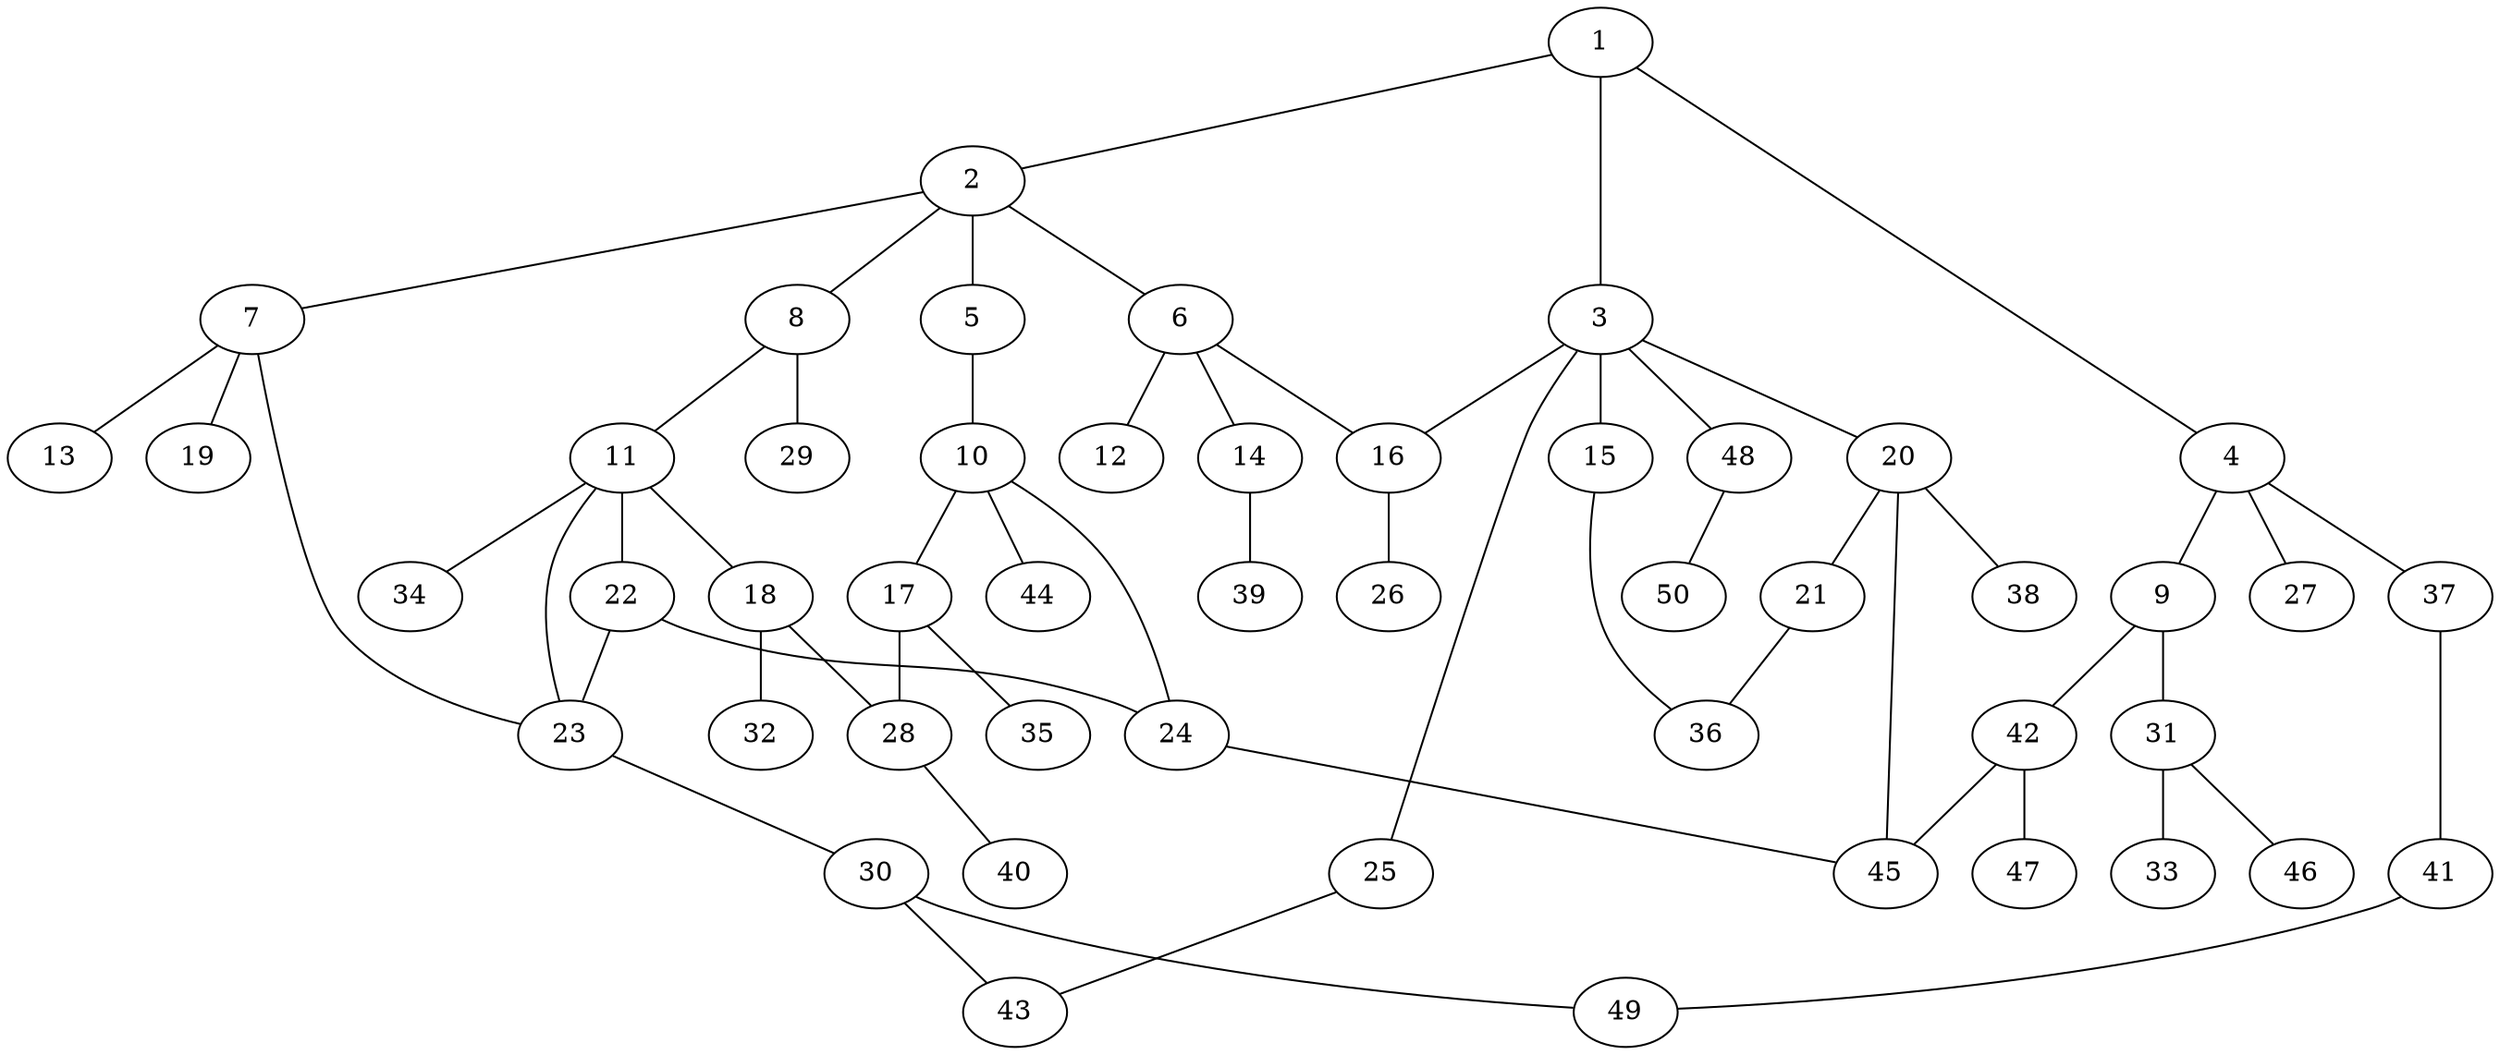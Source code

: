graph graphname {1--2
1--3
1--4
2--5
2--6
2--7
2--8
3--15
3--16
3--20
3--25
3--48
4--9
4--27
4--37
5--10
6--12
6--14
6--16
7--13
7--19
7--23
8--11
8--29
9--31
9--42
10--17
10--24
10--44
11--18
11--22
11--23
11--34
14--39
15--36
16--26
17--28
17--35
18--28
18--32
20--21
20--38
20--45
21--36
22--23
22--24
23--30
24--45
25--43
28--40
30--43
30--49
31--33
31--46
37--41
41--49
42--45
42--47
48--50
}